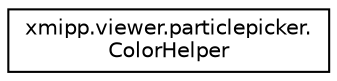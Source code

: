 digraph "Graphical Class Hierarchy"
{
  edge [fontname="Helvetica",fontsize="10",labelfontname="Helvetica",labelfontsize="10"];
  node [fontname="Helvetica",fontsize="10",shape=record];
  rankdir="LR";
  Node0 [label="xmipp.viewer.particlepicker.\lColorHelper",height=0.2,width=0.4,color="black", fillcolor="white", style="filled",URL="$classxmipp_1_1viewer_1_1particlepicker_1_1ColorHelper.html"];
}
